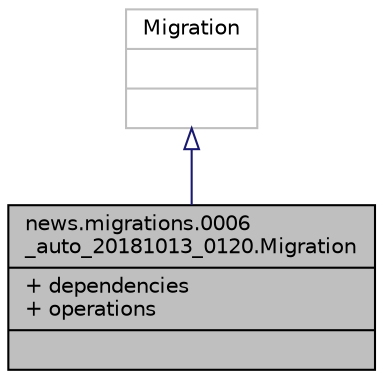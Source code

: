 digraph "news.migrations.0006_auto_20181013_0120.Migration"
{
  edge [fontname="Helvetica",fontsize="10",labelfontname="Helvetica",labelfontsize="10"];
  node [fontname="Helvetica",fontsize="10",shape=record];
  Node2 [label="{news.migrations.0006\l_auto_20181013_0120.Migration\n|+ dependencies\l+ operations\l|}",height=0.2,width=0.4,color="black", fillcolor="grey75", style="filled", fontcolor="black"];
  Node3 -> Node2 [dir="back",color="midnightblue",fontsize="10",style="solid",arrowtail="onormal",fontname="Helvetica"];
  Node3 [label="{Migration\n||}",height=0.2,width=0.4,color="grey75", fillcolor="white", style="filled"];
}
